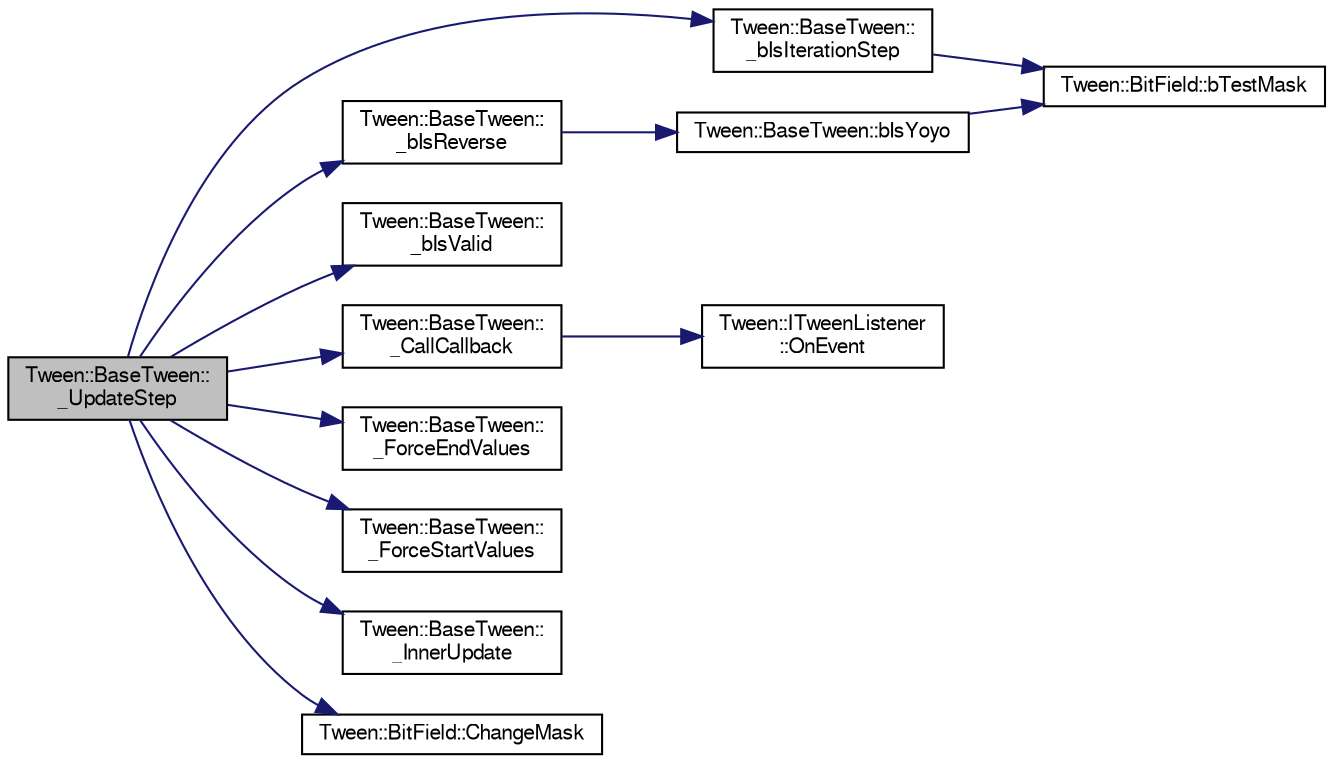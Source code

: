 digraph "Tween::BaseTween::_UpdateStep"
{
  bgcolor="transparent";
  edge [fontname="FreeSans",fontsize="10",labelfontname="FreeSans",labelfontsize="10"];
  node [fontname="FreeSans",fontsize="10",shape=record];
  rankdir="LR";
  Node1 [label="Tween::BaseTween::\l_UpdateStep",height=0.2,width=0.4,color="black", fillcolor="grey75", style="filled" fontcolor="black"];
  Node1 -> Node2 [color="midnightblue",fontsize="10",style="solid",fontname="FreeSans"];
  Node2 [label="Tween::BaseTween::\l_bIsIterationStep",height=0.2,width=0.4,color="black",URL="$classTween_1_1BaseTween.html#ac473217056b29b7f108536fd13eb4953"];
  Node2 -> Node3 [color="midnightblue",fontsize="10",style="solid",fontname="FreeSans"];
  Node3 [label="Tween::BitField::bTestMask",height=0.2,width=0.4,color="black",URL="$classTween_1_1BitField.html#ae337c0285a888d03cbcd7c8cc8f99e24"];
  Node1 -> Node4 [color="midnightblue",fontsize="10",style="solid",fontname="FreeSans"];
  Node4 [label="Tween::BaseTween::\l_bIsReverse",height=0.2,width=0.4,color="black",URL="$classTween_1_1BaseTween.html#a54f19908dbd037a2c54b23868c154d0b"];
  Node4 -> Node5 [color="midnightblue",fontsize="10",style="solid",fontname="FreeSans"];
  Node5 [label="Tween::BaseTween::bIsYoyo",height=0.2,width=0.4,color="black",URL="$classTween_1_1BaseTween.html#aee5ba7023663297feda12de3ef5723fb"];
  Node5 -> Node3 [color="midnightblue",fontsize="10",style="solid",fontname="FreeSans"];
  Node1 -> Node6 [color="midnightblue",fontsize="10",style="solid",fontname="FreeSans"];
  Node6 [label="Tween::BaseTween::\l_bIsValid",height=0.2,width=0.4,color="black",URL="$classTween_1_1BaseTween.html#aeff3b6f9a565d63666e1d57a45e433d8"];
  Node1 -> Node7 [color="midnightblue",fontsize="10",style="solid",fontname="FreeSans"];
  Node7 [label="Tween::BaseTween::\l_CallCallback",height=0.2,width=0.4,color="black",URL="$classTween_1_1BaseTween.html#a1d26bdc75f61f9fdfae7250c87f7f8dd"];
  Node7 -> Node8 [color="midnightblue",fontsize="10",style="solid",fontname="FreeSans"];
  Node8 [label="Tween::ITweenListener\l::OnEvent",height=0.2,width=0.4,color="black",URL="$classTween_1_1ITweenListener.html#a666b0009b57532e4a99045136eede6ca"];
  Node1 -> Node9 [color="midnightblue",fontsize="10",style="solid",fontname="FreeSans"];
  Node9 [label="Tween::BaseTween::\l_ForceEndValues",height=0.2,width=0.4,color="black",URL="$classTween_1_1BaseTween.html#a3dbd3ae438e24cabf1f766fed6f5166a"];
  Node1 -> Node10 [color="midnightblue",fontsize="10",style="solid",fontname="FreeSans"];
  Node10 [label="Tween::BaseTween::\l_ForceStartValues",height=0.2,width=0.4,color="black",URL="$classTween_1_1BaseTween.html#a2b144bf5aca10d0ce3ab2b2875b21d30"];
  Node1 -> Node11 [color="midnightblue",fontsize="10",style="solid",fontname="FreeSans"];
  Node11 [label="Tween::BaseTween::\l_InnerUpdate",height=0.2,width=0.4,color="black",URL="$classTween_1_1BaseTween.html#a033d1b8da85e3d1c02d5f712c4197daa"];
  Node1 -> Node12 [color="midnightblue",fontsize="10",style="solid",fontname="FreeSans"];
  Node12 [label="Tween::BitField::ChangeMask",height=0.2,width=0.4,color="black",URL="$classTween_1_1BitField.html#af5dee125afbd061cd22c92364bb151b9"];
}
